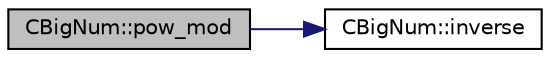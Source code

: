 digraph "CBigNum::pow_mod"
{
 // LATEX_PDF_SIZE
  edge [fontname="Helvetica",fontsize="10",labelfontname="Helvetica",labelfontsize="10"];
  node [fontname="Helvetica",fontsize="10",shape=record];
  rankdir="LR";
  Node34 [label="CBigNum::pow_mod",height=0.2,width=0.4,color="black", fillcolor="grey75", style="filled", fontcolor="black",tooltip=" "];
  Node34 -> Node35 [color="midnightblue",fontsize="10",style="solid"];
  Node35 [label="CBigNum::inverse",height=0.2,width=0.4,color="black", fillcolor="white", style="filled",URL="$class_c_big_num.html#ace6cb4447751b27f00139d60dd8ebba4",tooltip=" "];
}

